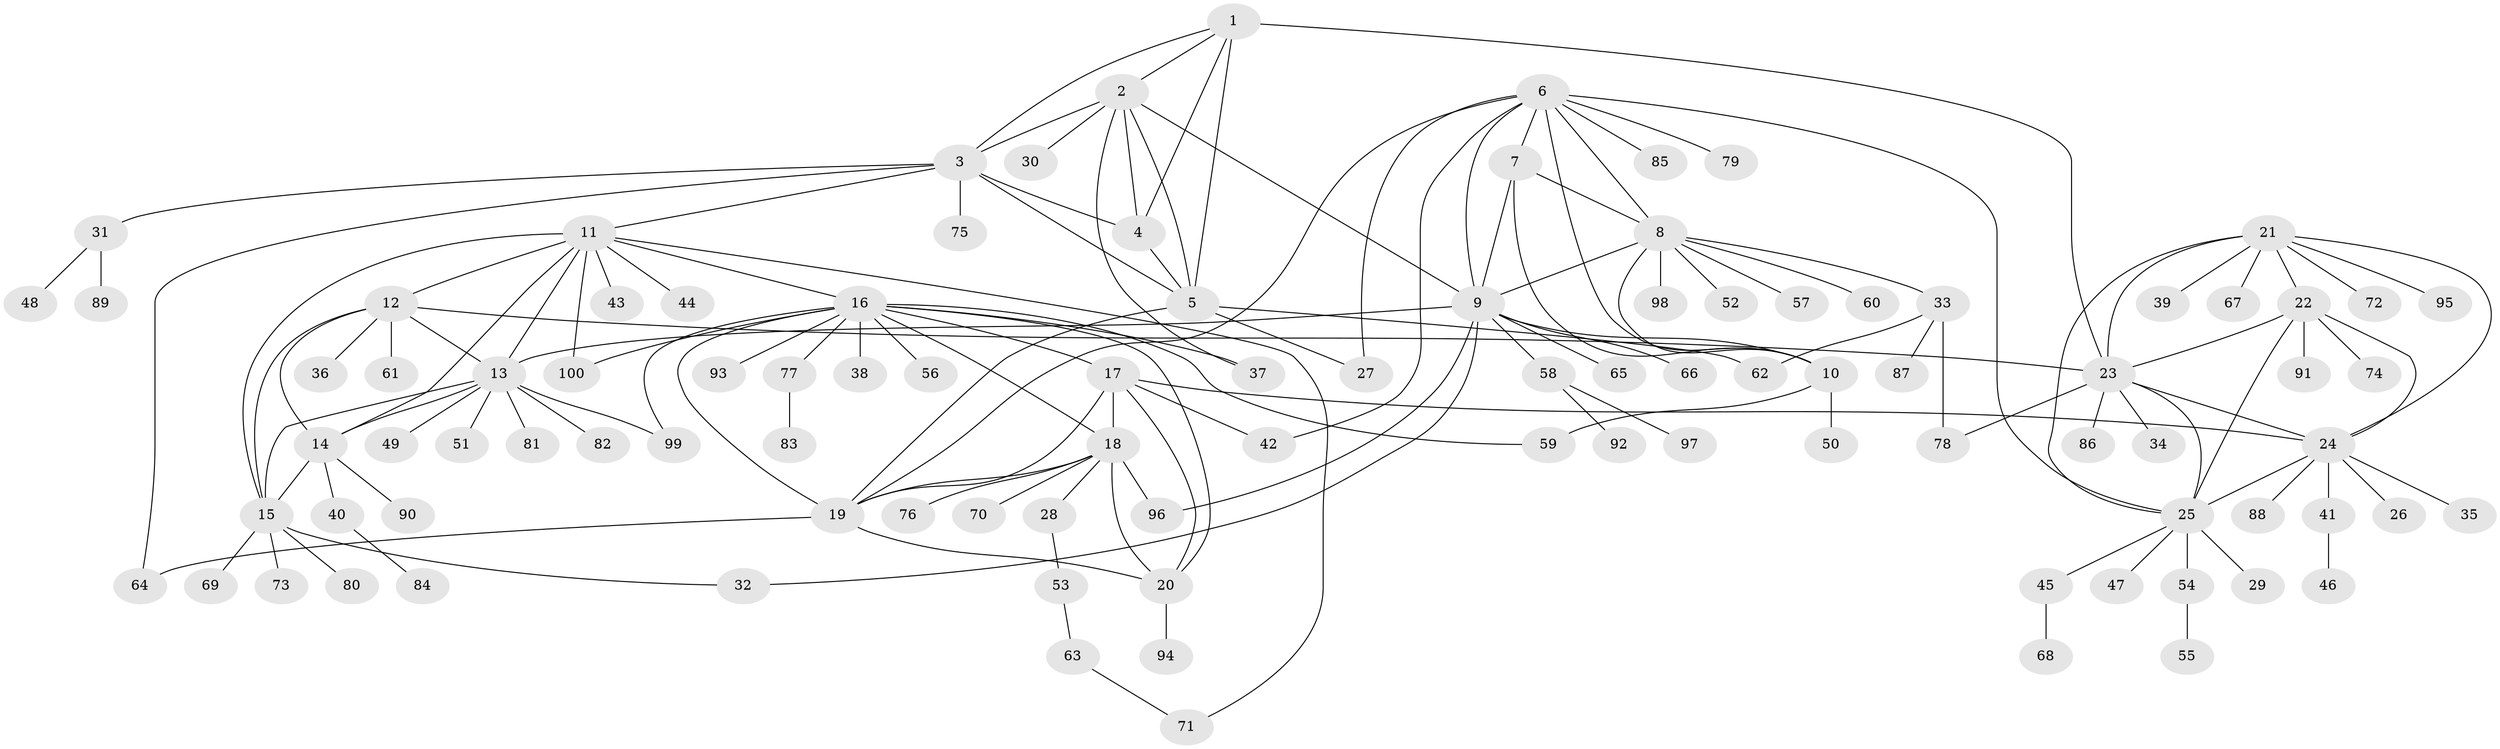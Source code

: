 // coarse degree distribution, {4: 0.04, 6: 0.05333333333333334, 9: 0.04, 8: 0.05333333333333334, 11: 0.02666666666666667, 10: 0.013333333333333334, 5: 0.02666666666666667, 7: 0.04, 3: 0.013333333333333334, 1: 0.5466666666666666, 2: 0.14666666666666667}
// Generated by graph-tools (version 1.1) at 2025/42/03/06/25 10:42:11]
// undirected, 100 vertices, 147 edges
graph export_dot {
graph [start="1"]
  node [color=gray90,style=filled];
  1;
  2;
  3;
  4;
  5;
  6;
  7;
  8;
  9;
  10;
  11;
  12;
  13;
  14;
  15;
  16;
  17;
  18;
  19;
  20;
  21;
  22;
  23;
  24;
  25;
  26;
  27;
  28;
  29;
  30;
  31;
  32;
  33;
  34;
  35;
  36;
  37;
  38;
  39;
  40;
  41;
  42;
  43;
  44;
  45;
  46;
  47;
  48;
  49;
  50;
  51;
  52;
  53;
  54;
  55;
  56;
  57;
  58;
  59;
  60;
  61;
  62;
  63;
  64;
  65;
  66;
  67;
  68;
  69;
  70;
  71;
  72;
  73;
  74;
  75;
  76;
  77;
  78;
  79;
  80;
  81;
  82;
  83;
  84;
  85;
  86;
  87;
  88;
  89;
  90;
  91;
  92;
  93;
  94;
  95;
  96;
  97;
  98;
  99;
  100;
  1 -- 2;
  1 -- 3;
  1 -- 4;
  1 -- 5;
  1 -- 23;
  2 -- 3;
  2 -- 4;
  2 -- 5;
  2 -- 9;
  2 -- 30;
  2 -- 37;
  3 -- 4;
  3 -- 5;
  3 -- 11;
  3 -- 31;
  3 -- 64;
  3 -- 75;
  4 -- 5;
  5 -- 19;
  5 -- 27;
  5 -- 62;
  6 -- 7;
  6 -- 8;
  6 -- 9;
  6 -- 10;
  6 -- 19;
  6 -- 25;
  6 -- 27;
  6 -- 42;
  6 -- 79;
  6 -- 85;
  7 -- 8;
  7 -- 9;
  7 -- 10;
  8 -- 9;
  8 -- 10;
  8 -- 33;
  8 -- 52;
  8 -- 57;
  8 -- 60;
  8 -- 98;
  9 -- 10;
  9 -- 13;
  9 -- 32;
  9 -- 58;
  9 -- 65;
  9 -- 66;
  9 -- 96;
  10 -- 50;
  10 -- 59;
  11 -- 12;
  11 -- 13;
  11 -- 14;
  11 -- 15;
  11 -- 16;
  11 -- 43;
  11 -- 44;
  11 -- 71;
  11 -- 100;
  12 -- 13;
  12 -- 14;
  12 -- 15;
  12 -- 23;
  12 -- 36;
  12 -- 61;
  13 -- 14;
  13 -- 15;
  13 -- 49;
  13 -- 51;
  13 -- 81;
  13 -- 82;
  13 -- 99;
  14 -- 15;
  14 -- 40;
  14 -- 90;
  15 -- 32;
  15 -- 69;
  15 -- 73;
  15 -- 80;
  16 -- 17;
  16 -- 18;
  16 -- 19;
  16 -- 20;
  16 -- 37;
  16 -- 38;
  16 -- 56;
  16 -- 59;
  16 -- 77;
  16 -- 93;
  16 -- 99;
  16 -- 100;
  17 -- 18;
  17 -- 19;
  17 -- 20;
  17 -- 24;
  17 -- 42;
  18 -- 19;
  18 -- 20;
  18 -- 28;
  18 -- 70;
  18 -- 76;
  18 -- 96;
  19 -- 20;
  19 -- 64;
  20 -- 94;
  21 -- 22;
  21 -- 23;
  21 -- 24;
  21 -- 25;
  21 -- 39;
  21 -- 67;
  21 -- 72;
  21 -- 95;
  22 -- 23;
  22 -- 24;
  22 -- 25;
  22 -- 74;
  22 -- 91;
  23 -- 24;
  23 -- 25;
  23 -- 34;
  23 -- 78;
  23 -- 86;
  24 -- 25;
  24 -- 26;
  24 -- 35;
  24 -- 41;
  24 -- 88;
  25 -- 29;
  25 -- 45;
  25 -- 47;
  25 -- 54;
  28 -- 53;
  31 -- 48;
  31 -- 89;
  33 -- 62;
  33 -- 78;
  33 -- 87;
  40 -- 84;
  41 -- 46;
  45 -- 68;
  53 -- 63;
  54 -- 55;
  58 -- 92;
  58 -- 97;
  63 -- 71;
  77 -- 83;
}

